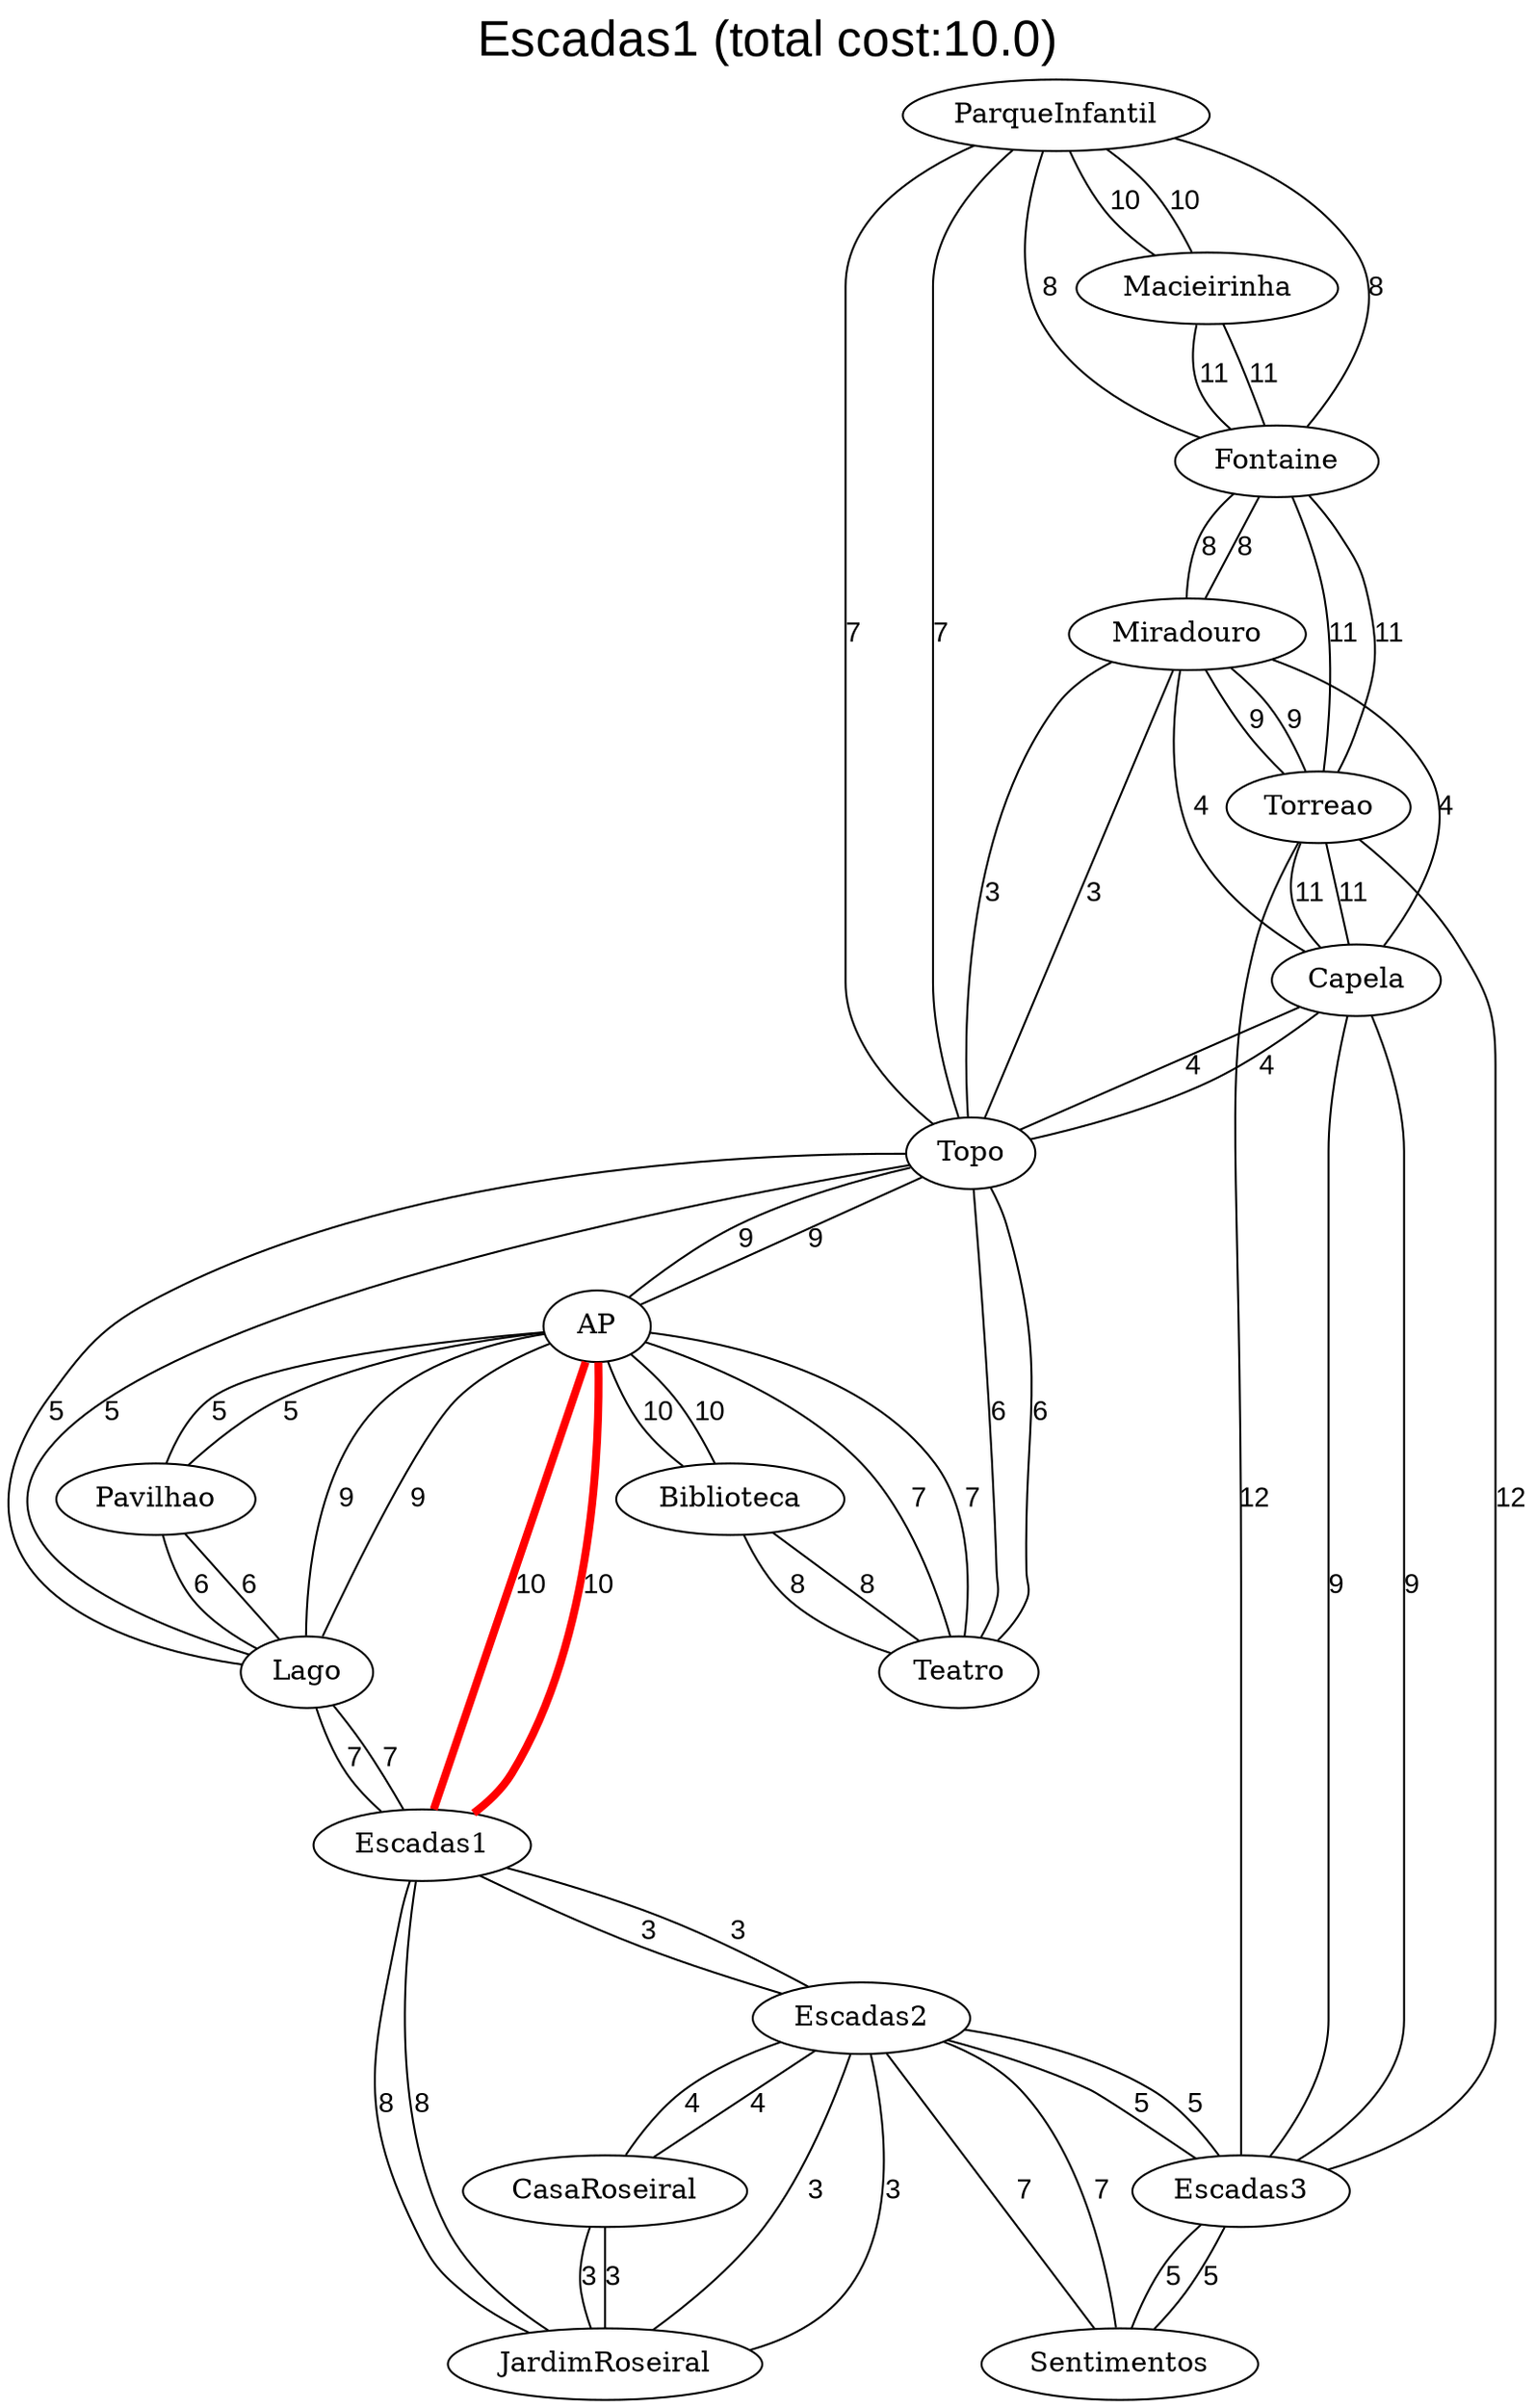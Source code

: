 graph {
fontname="Arial";
splines="true";
sep="0.5";
labelloc="t";
label="Escadas1 (total cost:10.0)";
fontsize=25;
fontweight=bold;
    "ParqueInfantil" -- "Macieirinha" [label="10", color="black", len=2, penwidth=1.0, fontname="Arial"];
    "Torreao" -- "Fontaine" [label="11", color="black", len=2, penwidth=1.0, fontname="Arial"];
    "Escadas2" -- "Escadas3" [label="5", color="black", len=2, penwidth=1.0, fontname="Arial"];
    "Escadas3" -- "Torreao" [label="12", color="black", len=2, penwidth=1.0, fontname="Arial"];
    "Pavilhao" -- "Lago" [label="6", color="black", len=2, penwidth=1.0, fontname="Arial"];
    "Escadas2" -- "CasaRoseiral" [label="4", color="black", len=2, penwidth=1.0, fontname="Arial"];
    "CasaRoseiral" -- "Escadas2" [label="4", color="black", len=2, penwidth=1.0, fontname="Arial"];
    "Capela" -- "Torreao" [label="11", color="black", len=2, penwidth=1.0, fontname="Arial"];
    "Lago" -- "Topo" [label="5", color="black", len=2, penwidth=1.0, fontname="Arial"];
    "Escadas1" -- "JardimRoseiral" [label="8", color="black", len=2, penwidth=1.0, fontname="Arial"];
    "Teatro" -- "Biblioteca" [label="8", color="black", len=2, penwidth=1.0, fontname="Arial"];
    "AP" -- "Teatro" [label="7", color="black", len=2, penwidth=1.0, fontname="Arial"];
    "Torreao" -- "Miradouro" [label="9", color="black", len=2, penwidth=1.0, fontname="Arial"];
    "AP" -- "Topo" [label="9", color="black", len=2, penwidth=1.0, fontname="Arial"];
    "Lago" -- "Escadas1" [label="7", color="black", len=2, penwidth=1.0, fontname="Arial"];
    "Escadas2" -- "Sentimentos" [label="7", color="black", len=2, penwidth=1.0, fontname="Arial"];
    "JardimRoseiral" -- "Escadas2" [label="3", color="black", len=2, penwidth=1.0, fontname="Arial"];
    "AP" -- "Escadas1" [label="10", color="red", len=2, penwidth=4.0, fontname="Arial"];
    "ParqueInfantil" -- "Fontaine" [label="8", color="black", len=2, penwidth=1.0, fontname="Arial"];
    "Miradouro" -- "Torreao" [label="9", color="black", len=2, penwidth=1.0, fontname="Arial"];
    "Escadas2" -- "JardimRoseiral" [label="3", color="black", len=2, penwidth=1.0, fontname="Arial"];
    "Escadas1" -- "AP" [label="10", color="red", len=2, penwidth=4.0, fontname="Arial"];
    "Escadas3" -- "Escadas2" [label="5", color="black", len=2, penwidth=1.0, fontname="Arial"];
    "Escadas1" -- "Lago" [label="7", color="black", len=2, penwidth=1.0, fontname="Arial"];
    "CasaRoseiral" -- "JardimRoseiral" [label="3", color="black", len=2, penwidth=1.0, fontname="Arial"];
    "Topo" -- "Lago" [label="5", color="black", len=2, penwidth=1.0, fontname="Arial"];
    "Macieirinha" -- "ParqueInfantil" [label="10", color="black", len=2, penwidth=1.0, fontname="Arial"];
    "Capela" -- "Miradouro" [label="4", color="black", len=2, penwidth=1.0, fontname="Arial"];
    "Escadas2" -- "Escadas1" [label="3", color="black", len=2, penwidth=1.0, fontname="Arial"];
    "AP" -- "Pavilhao" [label="5", color="black", len=2, penwidth=1.0, fontname="Arial"];
    "AP" -- "Biblioteca" [label="10", color="black", len=2, penwidth=1.0, fontname="Arial"];
    "ParqueInfantil" -- "Topo" [label="7", color="black", len=2, penwidth=1.0, fontname="Arial"];
    "JardimRoseiral" -- "CasaRoseiral" [label="3", color="black", len=2, penwidth=1.0, fontname="Arial"];
    "Sentimentos" -- "Escadas2" [label="7", color="black", len=2, penwidth=1.0, fontname="Arial"];
    "Fontaine" -- "Miradouro" [label="8", color="black", len=2, penwidth=1.0, fontname="Arial"];
    "Pavilhao" -- "AP" [label="5", color="black", len=2, penwidth=1.0, fontname="Arial"];
    "Lago" -- "Pavilhao" [label="6", color="black", len=2, penwidth=1.0, fontname="Arial"];
    "AP" -- "Lago" [label="9", color="black", len=2, penwidth=1.0, fontname="Arial"];
    "Escadas3" -- "Sentimentos" [label="5", color="black", len=2, penwidth=1.0, fontname="Arial"];
    "Lago" -- "AP" [label="9", color="black", len=2, penwidth=1.0, fontname="Arial"];
    "Escadas1" -- "Escadas2" [label="3", color="black", len=2, penwidth=1.0, fontname="Arial"];
    "Fontaine" -- "ParqueInfantil" [label="8", color="black", len=2, penwidth=1.0, fontname="Arial"];
    "Topo" -- "Capela" [label="4", color="black", len=2, penwidth=1.0, fontname="Arial"];
    "Macieirinha" -- "Fontaine" [label="11", color="black", len=2, penwidth=1.0, fontname="Arial"];
    "Topo" -- "ParqueInfantil" [label="7", color="black", len=2, penwidth=1.0, fontname="Arial"];
    "Miradouro" -- "Fontaine" [label="8", color="black", len=2, penwidth=1.0, fontname="Arial"];
    "Sentimentos" -- "Escadas3" [label="5", color="black", len=2, penwidth=1.0, fontname="Arial"];
    "Topo" -- "Teatro" [label="6", color="black", len=2, penwidth=1.0, fontname="Arial"];
    "Capela" -- "Topo" [label="4", color="black", len=2, penwidth=1.0, fontname="Arial"];
    "Teatro" -- "AP" [label="7", color="black", len=2, penwidth=1.0, fontname="Arial"];
    "Fontaine" -- "Macieirinha" [label="11", color="black", len=2, penwidth=1.0, fontname="Arial"];
    "JardimRoseiral" -- "Escadas1" [label="8", color="black", len=2, penwidth=1.0, fontname="Arial"];
    "Topo" -- "AP" [label="9", color="black", len=2, penwidth=1.0, fontname="Arial"];
    "Escadas3" -- "Capela" [label="9", color="black", len=2, penwidth=1.0, fontname="Arial"];
    "Teatro" -- "Topo" [label="6", color="black", len=2, penwidth=1.0, fontname="Arial"];
    "Topo" -- "Miradouro" [label="3", color="black", len=2, penwidth=1.0, fontname="Arial"];
    "Torreao" -- "Escadas3" [label="12", color="black", len=2, penwidth=1.0, fontname="Arial"];
    "Fontaine" -- "Torreao" [label="11", color="black", len=2, penwidth=1.0, fontname="Arial"];
    "Miradouro" -- "Capela" [label="4", color="black", len=2, penwidth=1.0, fontname="Arial"];
    "Biblioteca" -- "Teatro" [label="8", color="black", len=2, penwidth=1.0, fontname="Arial"];
    "Torreao" -- "Capela" [label="11", color="black", len=2, penwidth=1.0, fontname="Arial"];
    "Miradouro" -- "Topo" [label="3", color="black", len=2, penwidth=1.0, fontname="Arial"];
    "Biblioteca" -- "AP" [label="10", color="black", len=2, penwidth=1.0, fontname="Arial"];
    "Capela" -- "Escadas3" [label="9", color="black", len=2, penwidth=1.0, fontname="Arial"];
}
